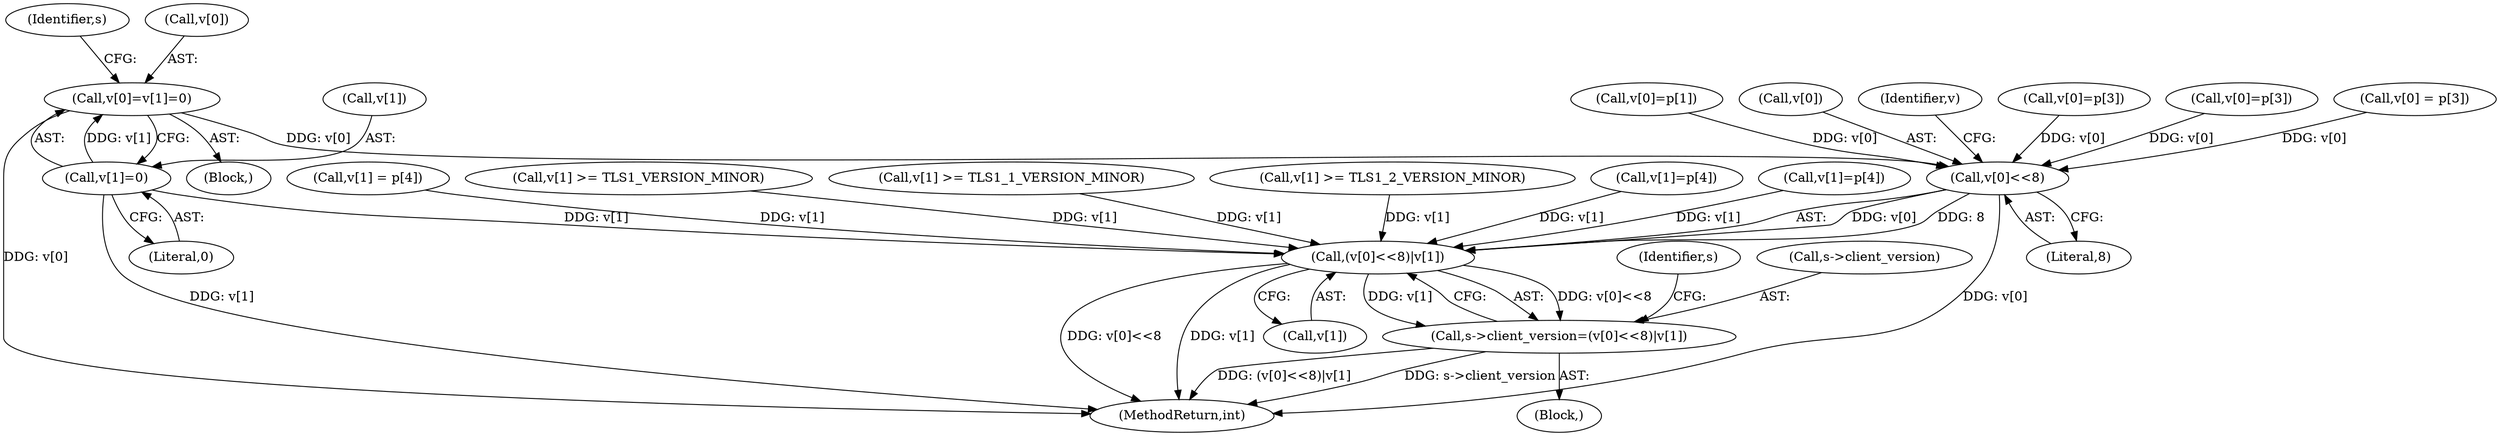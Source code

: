 digraph "0_openssl_392fa7a952e97d82eac6958c81ed1e256e6b8ca5@array" {
"1000183" [label="(Call,v[0]=v[1]=0)"];
"1000187" [label="(Call,v[1]=0)"];
"1001219" [label="(Call,v[0]<<8)"];
"1001218" [label="(Call,(v[0]<<8)|v[1])"];
"1001214" [label="(Call,s->client_version=(v[0]<<8)|v[1])"];
"1000467" [label="(Call,v[0]=p[1])"];
"1001229" [label="(Identifier,s)"];
"1001273" [label="(MethodReturn,int)"];
"1000187" [label="(Call,v[1]=0)"];
"1001219" [label="(Call,v[0]<<8)"];
"1001215" [label="(Call,s->client_version)"];
"1001220" [label="(Call,v[0])"];
"1000183" [label="(Call,v[0]=v[1]=0)"];
"1000188" [label="(Call,v[1])"];
"1000758" [label="(Call,v[1] = p[4])"];
"1000511" [label="(Call,v[1] >= TLS1_VERSION_MINOR)"];
"1001225" [label="(Identifier,v)"];
"1001095" [label="(Block,)"];
"1000542" [label="(Call,v[1] >= TLS1_1_VERSION_MINOR)"];
"1000245" [label="(Call,v[0]=p[3])"];
"1001214" [label="(Call,s->client_version=(v[0]<<8)|v[1])"];
"1000277" [label="(Call,v[0]=p[3])"];
"1000182" [label="(Block,)"];
"1000191" [label="(Literal,0)"];
"1000751" [label="(Call,v[0] = p[3])"];
"1001223" [label="(Literal,8)"];
"1000195" [label="(Identifier,s)"];
"1000519" [label="(Call,v[1] >= TLS1_2_VERSION_MINOR)"];
"1001218" [label="(Call,(v[0]<<8)|v[1])"];
"1000252" [label="(Call,v[1]=p[4])"];
"1001224" [label="(Call,v[1])"];
"1000184" [label="(Call,v[0])"];
"1000284" [label="(Call,v[1]=p[4])"];
"1000183" -> "1000182"  [label="AST: "];
"1000183" -> "1000187"  [label="CFG: "];
"1000184" -> "1000183"  [label="AST: "];
"1000187" -> "1000183"  [label="AST: "];
"1000195" -> "1000183"  [label="CFG: "];
"1000183" -> "1001273"  [label="DDG: v[0]"];
"1000187" -> "1000183"  [label="DDG: v[1]"];
"1000183" -> "1001219"  [label="DDG: v[0]"];
"1000187" -> "1000191"  [label="CFG: "];
"1000188" -> "1000187"  [label="AST: "];
"1000191" -> "1000187"  [label="AST: "];
"1000187" -> "1001273"  [label="DDG: v[1]"];
"1000187" -> "1001218"  [label="DDG: v[1]"];
"1001219" -> "1001218"  [label="AST: "];
"1001219" -> "1001223"  [label="CFG: "];
"1001220" -> "1001219"  [label="AST: "];
"1001223" -> "1001219"  [label="AST: "];
"1001225" -> "1001219"  [label="CFG: "];
"1001219" -> "1001273"  [label="DDG: v[0]"];
"1001219" -> "1001218"  [label="DDG: v[0]"];
"1001219" -> "1001218"  [label="DDG: 8"];
"1000467" -> "1001219"  [label="DDG: v[0]"];
"1000277" -> "1001219"  [label="DDG: v[0]"];
"1000751" -> "1001219"  [label="DDG: v[0]"];
"1000245" -> "1001219"  [label="DDG: v[0]"];
"1001218" -> "1001214"  [label="AST: "];
"1001218" -> "1001224"  [label="CFG: "];
"1001224" -> "1001218"  [label="AST: "];
"1001214" -> "1001218"  [label="CFG: "];
"1001218" -> "1001273"  [label="DDG: v[0]<<8"];
"1001218" -> "1001273"  [label="DDG: v[1]"];
"1001218" -> "1001214"  [label="DDG: v[0]<<8"];
"1001218" -> "1001214"  [label="DDG: v[1]"];
"1000284" -> "1001218"  [label="DDG: v[1]"];
"1000519" -> "1001218"  [label="DDG: v[1]"];
"1000252" -> "1001218"  [label="DDG: v[1]"];
"1000542" -> "1001218"  [label="DDG: v[1]"];
"1000511" -> "1001218"  [label="DDG: v[1]"];
"1000758" -> "1001218"  [label="DDG: v[1]"];
"1001214" -> "1001095"  [label="AST: "];
"1001215" -> "1001214"  [label="AST: "];
"1001229" -> "1001214"  [label="CFG: "];
"1001214" -> "1001273"  [label="DDG: s->client_version"];
"1001214" -> "1001273"  [label="DDG: (v[0]<<8)|v[1]"];
}
